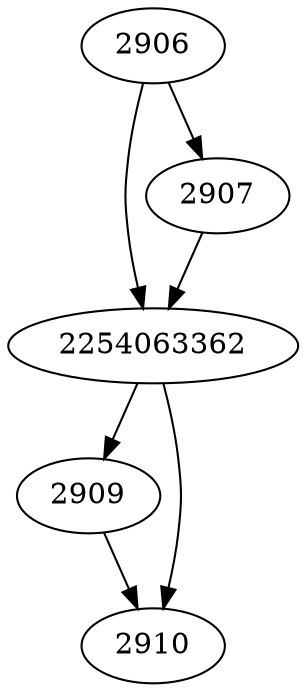strict digraph  {
2254063362;
2906;
2907;
2909;
2910;
2254063362 -> 2909;
2254063362 -> 2910;
2906 -> 2907;
2906 -> 2254063362;
2907 -> 2254063362;
2909 -> 2910;
}
